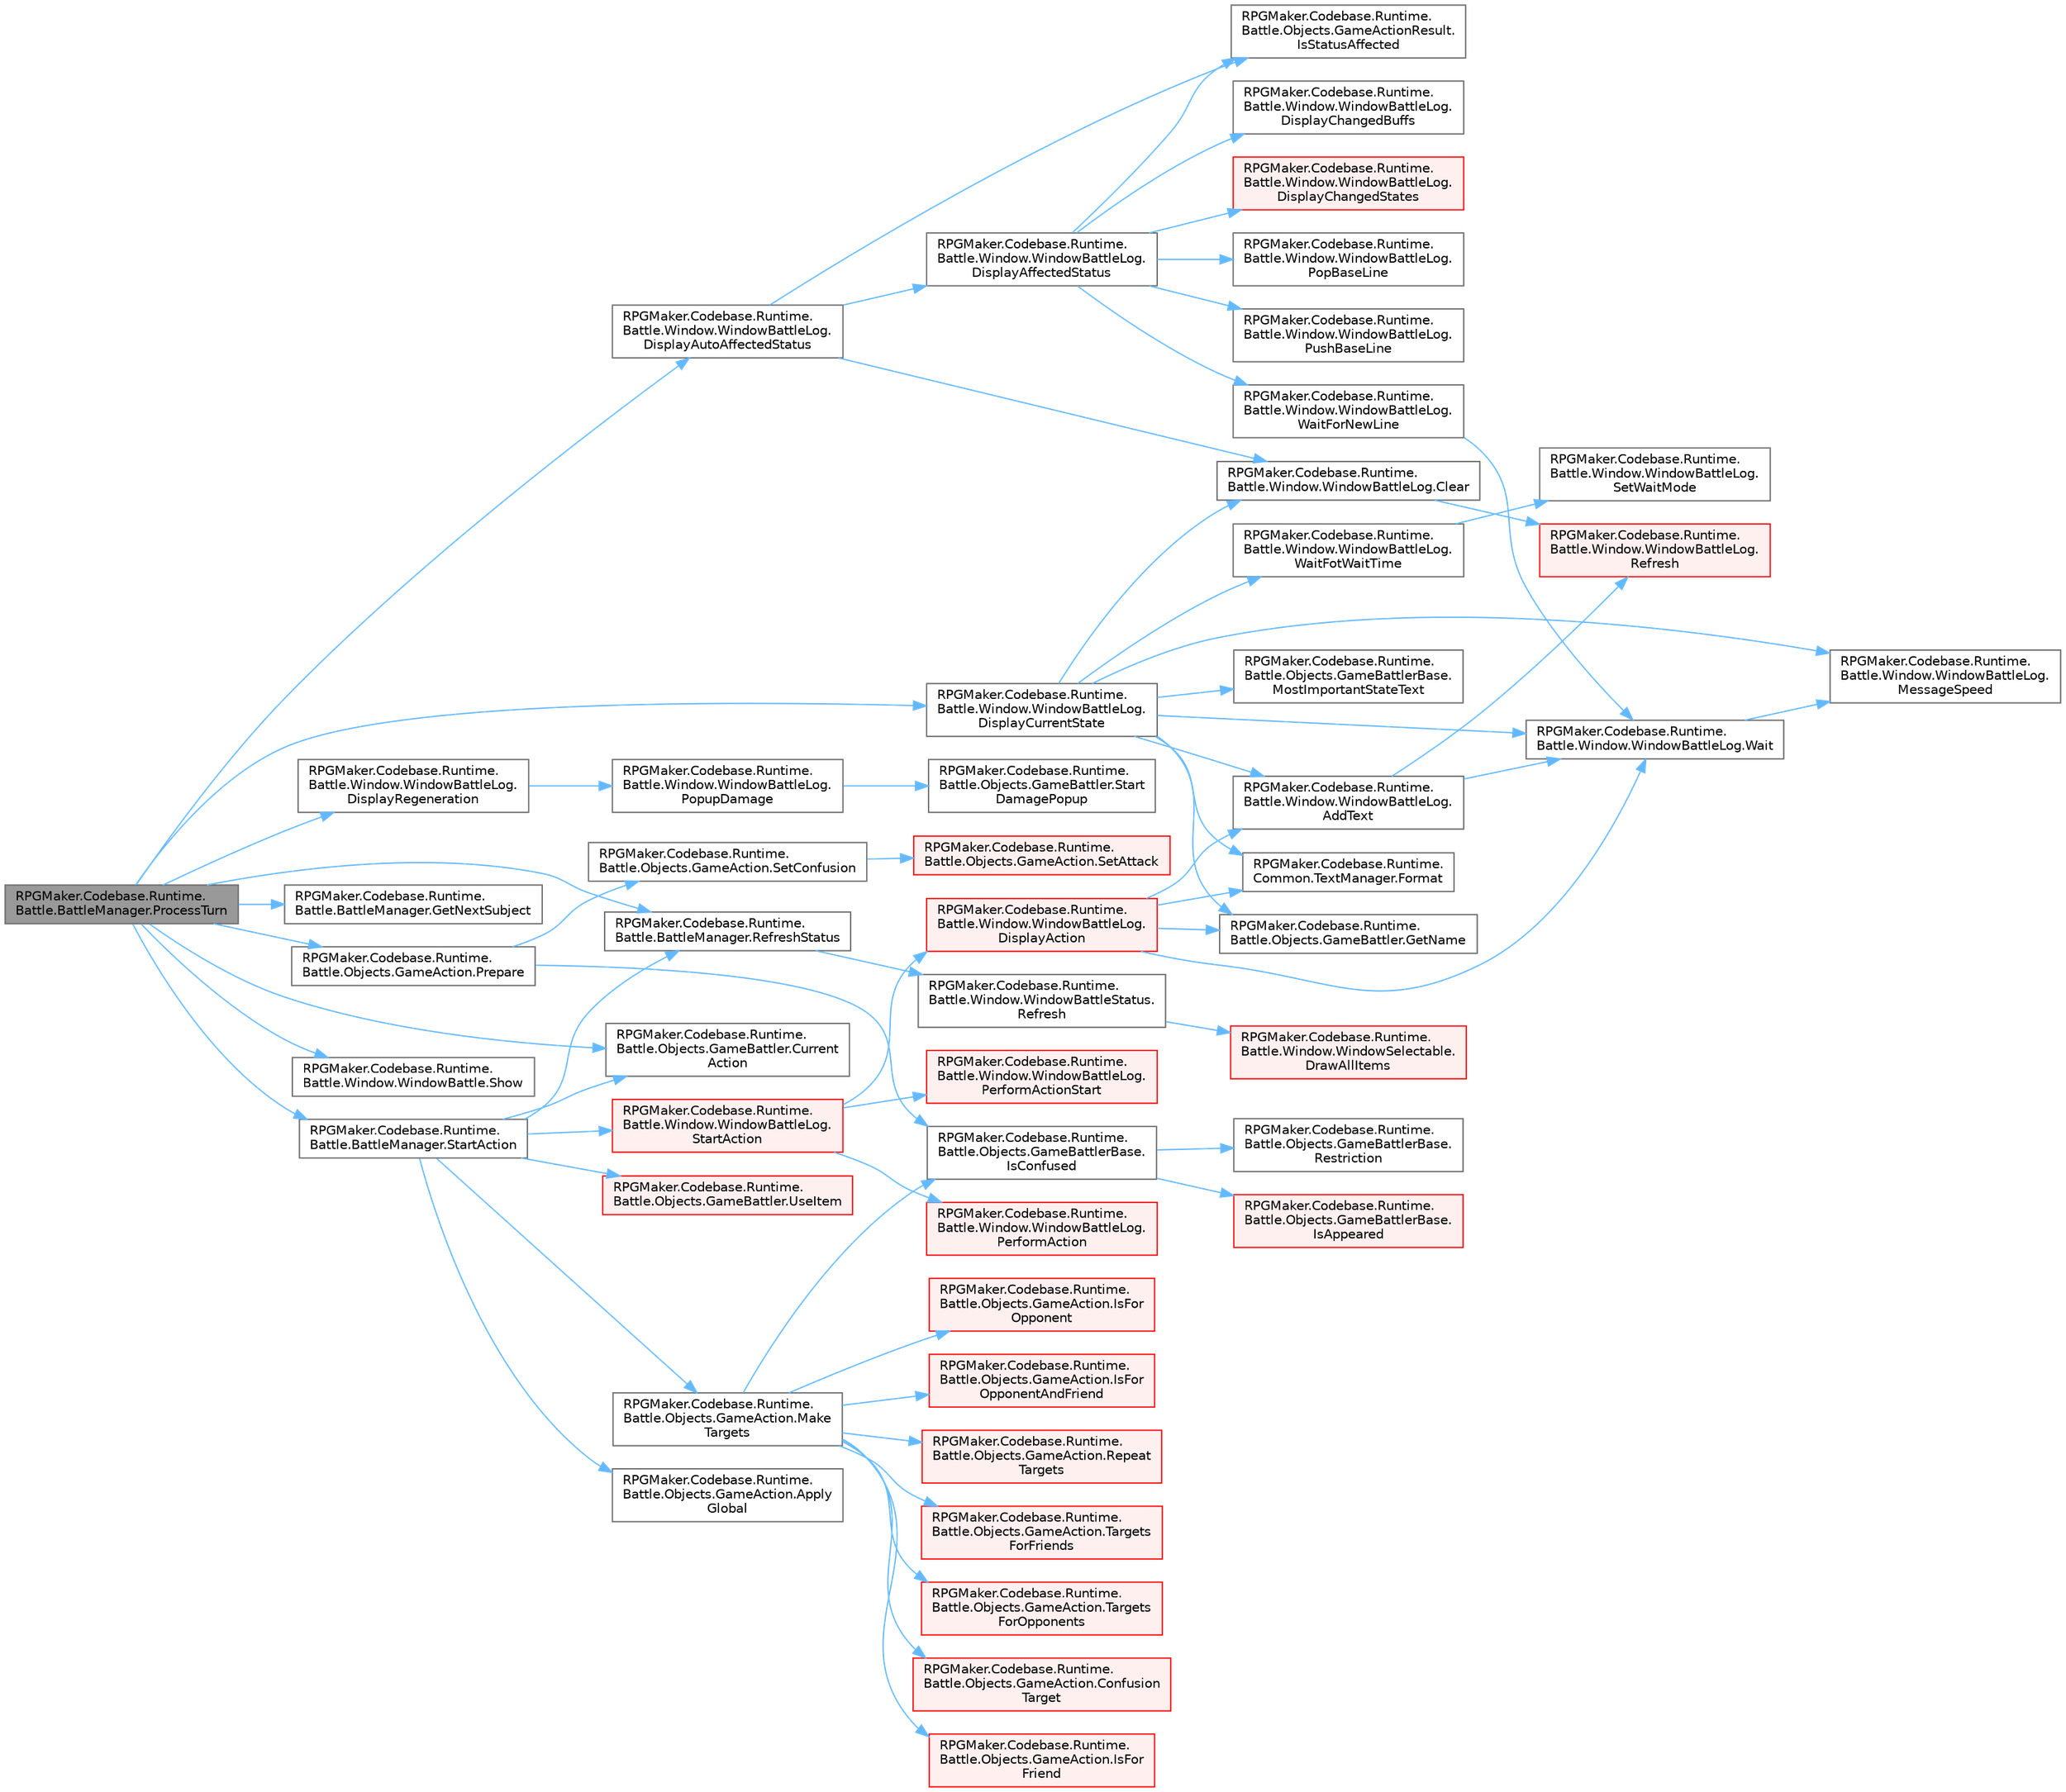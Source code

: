 digraph "RPGMaker.Codebase.Runtime.Battle.BattleManager.ProcessTurn"
{
 // LATEX_PDF_SIZE
  bgcolor="transparent";
  edge [fontname=Helvetica,fontsize=10,labelfontname=Helvetica,labelfontsize=10];
  node [fontname=Helvetica,fontsize=10,shape=box,height=0.2,width=0.4];
  rankdir="LR";
  Node1 [id="Node000001",label="RPGMaker.Codebase.Runtime.\lBattle.BattleManager.ProcessTurn",height=0.2,width=0.4,color="gray40", fillcolor="grey60", style="filled", fontcolor="black",tooltip="😁 ターン継続処理"];
  Node1 -> Node2 [id="edge1_Node000001_Node000002",color="steelblue1",style="solid",tooltip=" "];
  Node2 [id="Node000002",label="RPGMaker.Codebase.Runtime.\lBattle.Objects.GameBattler.Current\lAction",height=0.2,width=0.4,color="grey40", fillcolor="white", style="filled",URL="$d6/de6/class_r_p_g_maker_1_1_codebase_1_1_runtime_1_1_battle_1_1_objects_1_1_game_battler.html#af18e2b76c2aec8117793f76d57360440",tooltip="😁 現在のアクションを返す"];
  Node1 -> Node3 [id="edge2_Node000001_Node000003",color="steelblue1",style="solid",tooltip=" "];
  Node3 [id="Node000003",label="RPGMaker.Codebase.Runtime.\lBattle.Window.WindowBattleLog.\lDisplayAutoAffectedStatus",height=0.2,width=0.4,color="grey40", fillcolor="white", style="filled",URL="$d9/ded/class_r_p_g_maker_1_1_codebase_1_1_runtime_1_1_battle_1_1_window_1_1_window_battle_log.html#af2c27c6422b4ff4bce06ca88ee3a5ac8",tooltip="😁 自動での能力値変化を表示"];
  Node3 -> Node4 [id="edge3_Node000003_Node000004",color="steelblue1",style="solid",tooltip=" "];
  Node4 [id="Node000004",label="RPGMaker.Codebase.Runtime.\lBattle.Window.WindowBattleLog.Clear",height=0.2,width=0.4,color="grey40", fillcolor="white", style="filled",URL="$d9/ded/class_r_p_g_maker_1_1_codebase_1_1_runtime_1_1_battle_1_1_window_1_1_window_battle_log.html#a44873c176829518d085d0f4955d9d3da",tooltip="😁 表示を消去。区切り行数の記録も消去"];
  Node4 -> Node5 [id="edge4_Node000004_Node000005",color="steelblue1",style="solid",tooltip=" "];
  Node5 [id="Node000005",label="RPGMaker.Codebase.Runtime.\lBattle.Window.WindowBattleLog.\lRefresh",height=0.2,width=0.4,color="red", fillcolor="#FFF0F0", style="filled",URL="$d9/ded/class_r_p_g_maker_1_1_codebase_1_1_runtime_1_1_battle_1_1_window_1_1_window_battle_log.html#aecdd79bb0ed2b782ea57d86189e7a1fe",tooltip="😁 コンテンツの再描画"];
  Node3 -> Node7 [id="edge5_Node000003_Node000007",color="steelblue1",style="solid",tooltip=" "];
  Node7 [id="Node000007",label="RPGMaker.Codebase.Runtime.\lBattle.Window.WindowBattleLog.\lDisplayAffectedStatus",height=0.2,width=0.4,color="grey40", fillcolor="white", style="filled",URL="$d9/ded/class_r_p_g_maker_1_1_codebase_1_1_runtime_1_1_battle_1_1_window_1_1_window_battle_log.html#ac7bd22053583ffffe3dc17a808e6d3e8",tooltip="😁 能力値変化を表示"];
  Node7 -> Node8 [id="edge6_Node000007_Node000008",color="steelblue1",style="solid",tooltip=" "];
  Node8 [id="Node000008",label="RPGMaker.Codebase.Runtime.\lBattle.Window.WindowBattleLog.\lDisplayChangedBuffs",height=0.2,width=0.4,color="grey40", fillcolor="white", style="filled",URL="$d9/ded/class_r_p_g_maker_1_1_codebase_1_1_runtime_1_1_battle_1_1_window_1_1_window_battle_log.html#ac8649fe0eb9daefc3d40d8effda364d8",tooltip="😁 [強化][弱体]の変化を表示。"];
  Node7 -> Node9 [id="edge7_Node000007_Node000009",color="steelblue1",style="solid",tooltip=" "];
  Node9 [id="Node000009",label="RPGMaker.Codebase.Runtime.\lBattle.Window.WindowBattleLog.\lDisplayChangedStates",height=0.2,width=0.4,color="red", fillcolor="#FFF0F0", style="filled",URL="$d9/ded/class_r_p_g_maker_1_1_codebase_1_1_runtime_1_1_battle_1_1_window_1_1_window_battle_log.html#a40b394bbdae0bf85ca1ed7d623ae7444",tooltip="😁 ステートの変化を表示"];
  Node7 -> Node70 [id="edge8_Node000007_Node000070",color="steelblue1",style="solid",tooltip=" "];
  Node70 [id="Node000070",label="RPGMaker.Codebase.Runtime.\lBattle.Objects.GameActionResult.\lIsStatusAffected",height=0.2,width=0.4,color="grey40", fillcolor="white", style="filled",URL="$db/d27/class_r_p_g_maker_1_1_codebase_1_1_runtime_1_1_battle_1_1_objects_1_1_game_action_result.html#ae4bd5c35f84632fe262307afe34d012b",tooltip="😁 指定ステートが効果を発揮したか"];
  Node7 -> Node59 [id="edge9_Node000007_Node000059",color="steelblue1",style="solid",tooltip=" "];
  Node59 [id="Node000059",label="RPGMaker.Codebase.Runtime.\lBattle.Window.WindowBattleLog.\lPopBaseLine",height=0.2,width=0.4,color="grey40", fillcolor="white", style="filled",URL="$d9/ded/class_r_p_g_maker_1_1_codebase_1_1_runtime_1_1_battle_1_1_window_1_1_window_battle_log.html#a74898c36c20e91110e6727b111fae62e",tooltip="😁 記録した区切り行数に戻る"];
  Node7 -> Node60 [id="edge10_Node000007_Node000060",color="steelblue1",style="solid",tooltip=" "];
  Node60 [id="Node000060",label="RPGMaker.Codebase.Runtime.\lBattle.Window.WindowBattleLog.\lPushBaseLine",height=0.2,width=0.4,color="grey40", fillcolor="white", style="filled",URL="$d9/ded/class_r_p_g_maker_1_1_codebase_1_1_runtime_1_1_battle_1_1_window_1_1_window_battle_log.html#a1ce743660b1bfaca99bd8ebfa416a40b",tooltip="😁 区切り行数を記録"];
  Node7 -> Node71 [id="edge11_Node000007_Node000071",color="steelblue1",style="solid",tooltip=" "];
  Node71 [id="Node000071",label="RPGMaker.Codebase.Runtime.\lBattle.Window.WindowBattleLog.\lWaitForNewLine",height=0.2,width=0.4,color="grey40", fillcolor="white", style="filled",URL="$d9/ded/class_r_p_g_maker_1_1_codebase_1_1_runtime_1_1_battle_1_1_window_1_1_window_battle_log.html#aa94983017fd03bf8632c05cd79fc44bf",tooltip="😁 新たな行を待つ"];
  Node71 -> Node52 [id="edge12_Node000071_Node000052",color="steelblue1",style="solid",tooltip=" "];
  Node52 [id="Node000052",label="RPGMaker.Codebase.Runtime.\lBattle.Window.WindowBattleLog.Wait",height=0.2,width=0.4,color="grey40", fillcolor="white", style="filled",URL="$d9/ded/class_r_p_g_maker_1_1_codebase_1_1_runtime_1_1_battle_1_1_window_1_1_window_battle_log.html#a182476b973821574670a2c4c5fb83075",tooltip="😁 待つ"];
  Node52 -> Node53 [id="edge13_Node000052_Node000053",color="steelblue1",style="solid",tooltip=" "];
  Node53 [id="Node000053",label="RPGMaker.Codebase.Runtime.\lBattle.Window.WindowBattleLog.\lMessageSpeed",height=0.2,width=0.4,color="grey40", fillcolor="white", style="filled",URL="$d9/ded/class_r_p_g_maker_1_1_codebase_1_1_runtime_1_1_battle_1_1_window_1_1_window_battle_log.html#aa17e6d5130899b650af9edc014b7b13e",tooltip="😁 メッセージ描画速度"];
  Node3 -> Node70 [id="edge14_Node000003_Node000070",color="steelblue1",style="solid",tooltip=" "];
  Node1 -> Node72 [id="edge15_Node000001_Node000072",color="steelblue1",style="solid",tooltip=" "];
  Node72 [id="Node000072",label="RPGMaker.Codebase.Runtime.\lBattle.Window.WindowBattleLog.\lDisplayCurrentState",height=0.2,width=0.4,color="grey40", fillcolor="white", style="filled",URL="$d9/ded/class_r_p_g_maker_1_1_codebase_1_1_runtime_1_1_battle_1_1_window_1_1_window_battle_log.html#a792f3792a182a78120a1e4465bf961b4",tooltip="😁 現在のステートを表示"];
  Node72 -> Node51 [id="edge16_Node000072_Node000051",color="steelblue1",style="solid",tooltip=" "];
  Node51 [id="Node000051",label="RPGMaker.Codebase.Runtime.\lBattle.Window.WindowBattleLog.\lAddText",height=0.2,width=0.4,color="grey40", fillcolor="white", style="filled",URL="$d9/ded/class_r_p_g_maker_1_1_codebase_1_1_runtime_1_1_battle_1_1_window_1_1_window_battle_log.html#afa999dfd632e869ddfadb3d10db86dbd",tooltip="😁 行を追加"];
  Node51 -> Node5 [id="edge17_Node000051_Node000005",color="steelblue1",style="solid",tooltip=" "];
  Node51 -> Node52 [id="edge18_Node000051_Node000052",color="steelblue1",style="solid",tooltip=" "];
  Node72 -> Node4 [id="edge19_Node000072_Node000004",color="steelblue1",style="solid",tooltip=" "];
  Node72 -> Node54 [id="edge20_Node000072_Node000054",color="steelblue1",style="solid",tooltip=" "];
  Node54 [id="Node000054",label="RPGMaker.Codebase.Runtime.\lCommon.TextManager.Format",height=0.2,width=0.4,color="grey40", fillcolor="white", style="filled",URL="$d7/da4/class_r_p_g_maker_1_1_codebase_1_1_runtime_1_1_common_1_1_text_manager.html#afffb32ddc0134a0ce2dcfa5692db6596",tooltip="😁 フォーマット"];
  Node72 -> Node55 [id="edge21_Node000072_Node000055",color="steelblue1",style="solid",tooltip=" "];
  Node55 [id="Node000055",label="RPGMaker.Codebase.Runtime.\lBattle.Objects.GameBattler.GetName",height=0.2,width=0.4,color="grey40", fillcolor="white", style="filled",URL="$d6/de6/class_r_p_g_maker_1_1_codebase_1_1_runtime_1_1_battle_1_1_objects_1_1_game_battler.html#a264c5ab8a5e5c7473e63b2d5d9709ab2",tooltip="😁 [ＲＭユナイトで追加されたメソッド]"];
  Node72 -> Node53 [id="edge22_Node000072_Node000053",color="steelblue1",style="solid",tooltip=" "];
  Node72 -> Node73 [id="edge23_Node000072_Node000073",color="steelblue1",style="solid",tooltip=" "];
  Node73 [id="Node000073",label="RPGMaker.Codebase.Runtime.\lBattle.Objects.GameBattlerBase.\lMostImportantStateText",height=0.2,width=0.4,color="grey40", fillcolor="white", style="filled",URL="$d2/d70/class_r_p_g_maker_1_1_codebase_1_1_runtime_1_1_battle_1_1_objects_1_1_game_battler_base.html#a5028c27864e4096fee997e89b801c99f",tooltip="😁 現在のステートを表すメッセージ文字列を返す"];
  Node72 -> Node52 [id="edge24_Node000072_Node000052",color="steelblue1",style="solid",tooltip=" "];
  Node72 -> Node74 [id="edge25_Node000072_Node000074",color="steelblue1",style="solid",tooltip=" "];
  Node74 [id="Node000074",label="RPGMaker.Codebase.Runtime.\lBattle.Window.WindowBattleLog.\lWaitFotWaitTime",height=0.2,width=0.4,color="grey40", fillcolor="white", style="filled",URL="$d9/ded/class_r_p_g_maker_1_1_codebase_1_1_runtime_1_1_battle_1_1_window_1_1_window_battle_log.html#ad00ae820ccd3ba73a08989f24fc6070c",tooltip="😁 待ち時間完了まで待つ"];
  Node74 -> Node62 [id="edge26_Node000074_Node000062",color="steelblue1",style="solid",tooltip=" "];
  Node62 [id="Node000062",label="RPGMaker.Codebase.Runtime.\lBattle.Window.WindowBattleLog.\lSetWaitMode",height=0.2,width=0.4,color="grey40", fillcolor="white", style="filled",URL="$d9/ded/class_r_p_g_maker_1_1_codebase_1_1_runtime_1_1_battle_1_1_window_1_1_window_battle_log.html#a3e966332dcc18e7b87f0186502759af9",tooltip="😁 待機状態を設定"];
  Node1 -> Node75 [id="edge27_Node000001_Node000075",color="steelblue1",style="solid",tooltip=" "];
  Node75 [id="Node000075",label="RPGMaker.Codebase.Runtime.\lBattle.Window.WindowBattleLog.\lDisplayRegeneration",height=0.2,width=0.4,color="grey40", fillcolor="white", style="filled",URL="$d9/ded/class_r_p_g_maker_1_1_codebase_1_1_runtime_1_1_battle_1_1_window_1_1_window_battle_log.html#af37a5e303ec5a4fe8bfdcd8ffa52274a",tooltip="😁 再生を表示"];
  Node75 -> Node76 [id="edge28_Node000075_Node000076",color="steelblue1",style="solid",tooltip=" "];
  Node76 [id="Node000076",label="RPGMaker.Codebase.Runtime.\lBattle.Window.WindowBattleLog.\lPopupDamage",height=0.2,width=0.4,color="grey40", fillcolor="white", style="filled",URL="$d9/ded/class_r_p_g_maker_1_1_codebase_1_1_runtime_1_1_battle_1_1_window_1_1_window_battle_log.html#aea913e0596098fd60c6ec917f16773b1",tooltip="😁 ダメージを表示"];
  Node76 -> Node77 [id="edge29_Node000076_Node000077",color="steelblue1",style="solid",tooltip=" "];
  Node77 [id="Node000077",label="RPGMaker.Codebase.Runtime.\lBattle.Objects.GameBattler.Start\lDamagePopup",height=0.2,width=0.4,color="grey40", fillcolor="white", style="filled",URL="$d6/de6/class_r_p_g_maker_1_1_codebase_1_1_runtime_1_1_battle_1_1_objects_1_1_game_battler.html#abfd67aefcbde6fee9ad8f2c647d4fd6f",tooltip="😁 ダメージポップアップ開始"];
  Node1 -> Node78 [id="edge30_Node000001_Node000078",color="steelblue1",style="solid",tooltip=" "];
  Node78 [id="Node000078",label="RPGMaker.Codebase.Runtime.\lBattle.BattleManager.GetNextSubject",height=0.2,width=0.4,color="grey40", fillcolor="white", style="filled",URL="$d3/d0c/class_r_p_g_maker_1_1_codebase_1_1_runtime_1_1_battle_1_1_battle_manager.html#a9dbac10ffaa45f61502049fc164370fa",tooltip="😁 次の対象バトラーを返す"];
  Node1 -> Node79 [id="edge31_Node000001_Node000079",color="steelblue1",style="solid",tooltip=" "];
  Node79 [id="Node000079",label="RPGMaker.Codebase.Runtime.\lBattle.Objects.GameAction.Prepare",height=0.2,width=0.4,color="grey40", fillcolor="white", style="filled",URL="$db/d00/class_r_p_g_maker_1_1_codebase_1_1_runtime_1_1_battle_1_1_objects_1_1_game_action.html#a0943b49c8a1804441030023d989a7f9f",tooltip="😁 準備(標準では[混乱]の設定しかしていない)"];
  Node79 -> Node80 [id="edge32_Node000079_Node000080",color="steelblue1",style="solid",tooltip=" "];
  Node80 [id="Node000080",label="RPGMaker.Codebase.Runtime.\lBattle.Objects.GameBattlerBase.\lIsConfused",height=0.2,width=0.4,color="grey40", fillcolor="white", style="filled",URL="$d2/d70/class_r_p_g_maker_1_1_codebase_1_1_runtime_1_1_battle_1_1_objects_1_1_game_battler_base.html#abce10f266e02b833ddaab2af51d6f1ef",tooltip="😁 混乱しているか"];
  Node80 -> Node65 [id="edge33_Node000080_Node000065",color="steelblue1",style="solid",tooltip=" "];
  Node65 [id="Node000065",label="RPGMaker.Codebase.Runtime.\lBattle.Objects.GameBattlerBase.\lIsAppeared",height=0.2,width=0.4,color="red", fillcolor="#FFF0F0", style="filled",URL="$d2/d70/class_r_p_g_maker_1_1_codebase_1_1_runtime_1_1_battle_1_1_objects_1_1_game_battler_base.html#acd49841382f83d27e5380c894ae98c07",tooltip="😁 現れているか"];
  Node80 -> Node81 [id="edge34_Node000080_Node000081",color="steelblue1",style="solid",tooltip=" "];
  Node81 [id="Node000081",label="RPGMaker.Codebase.Runtime.\lBattle.Objects.GameBattlerBase.\lRestriction",height=0.2,width=0.4,color="grey40", fillcolor="white", style="filled",URL="$d2/d70/class_r_p_g_maker_1_1_codebase_1_1_runtime_1_1_battle_1_1_objects_1_1_game_battler_base.html#aab0fbbc7b5e585c7b86cc5388bf8bc54",tooltip="😁 行動制約の状態を示す値を返す"];
  Node79 -> Node82 [id="edge35_Node000079_Node000082",color="steelblue1",style="solid",tooltip=" "];
  Node82 [id="Node000082",label="RPGMaker.Codebase.Runtime.\lBattle.Objects.GameAction.SetConfusion",height=0.2,width=0.4,color="grey40", fillcolor="white", style="filled",URL="$db/d00/class_r_p_g_maker_1_1_codebase_1_1_runtime_1_1_battle_1_1_objects_1_1_game_action.html#acce65c0f9c793dfbd4cc3579a9cc0dad",tooltip="😁 行動に[混乱]を設定"];
  Node82 -> Node83 [id="edge36_Node000082_Node000083",color="steelblue1",style="solid",tooltip=" "];
  Node83 [id="Node000083",label="RPGMaker.Codebase.Runtime.\lBattle.Objects.GameAction.SetAttack",height=0.2,width=0.4,color="red", fillcolor="#FFF0F0", style="filled",URL="$db/d00/class_r_p_g_maker_1_1_codebase_1_1_runtime_1_1_battle_1_1_objects_1_1_game_action.html#a862414b9994983264d646f3b1b276c10",tooltip="😁 行動に[攻撃]を設定"];
  Node1 -> Node85 [id="edge37_Node000001_Node000085",color="steelblue1",style="solid",tooltip=" "];
  Node85 [id="Node000085",label="RPGMaker.Codebase.Runtime.\lBattle.BattleManager.RefreshStatus",height=0.2,width=0.4,color="grey40", fillcolor="white", style="filled",URL="$d3/d0c/class_r_p_g_maker_1_1_codebase_1_1_runtime_1_1_battle_1_1_battle_manager.html#ad0dff6c2ad6eb6e249955d2072e18369",tooltip="😁 [ステータス]表示を再描画"];
  Node85 -> Node86 [id="edge38_Node000085_Node000086",color="steelblue1",style="solid",tooltip=" "];
  Node86 [id="Node000086",label="RPGMaker.Codebase.Runtime.\lBattle.Window.WindowBattleStatus.\lRefresh",height=0.2,width=0.4,color="grey40", fillcolor="white", style="filled",URL="$d6/daf/class_r_p_g_maker_1_1_codebase_1_1_runtime_1_1_battle_1_1_window_1_1_window_battle_status.html#a70439cbca6aece19389538107a49150a",tooltip="😁 コンテンツの再描画"];
  Node86 -> Node87 [id="edge39_Node000086_Node000087",color="steelblue1",style="solid",tooltip=" "];
  Node87 [id="Node000087",label="RPGMaker.Codebase.Runtime.\lBattle.Window.WindowSelectable.\lDrawAllItems",height=0.2,width=0.4,color="red", fillcolor="#FFF0F0", style="filled",URL="$dd/d48/class_r_p_g_maker_1_1_codebase_1_1_runtime_1_1_battle_1_1_window_1_1_window_selectable.html#aa9835f3f31b359f6278457f316831655",tooltip="😁 全項目を描画"];
  Node1 -> Node91 [id="edge40_Node000001_Node000091",color="steelblue1",style="solid",tooltip=" "];
  Node91 [id="Node000091",label="RPGMaker.Codebase.Runtime.\lBattle.Window.WindowBattle.Show",height=0.2,width=0.4,color="grey40", fillcolor="white", style="filled",URL="$d1/d3a/class_r_p_g_maker_1_1_codebase_1_1_runtime_1_1_battle_1_1_window_1_1_window_battle.html#af8237f0ea253d09740d656139a583f0e",tooltip="😁 ウィンドウを表示"];
  Node1 -> Node92 [id="edge41_Node000001_Node000092",color="steelblue1",style="solid",tooltip=" "];
  Node92 [id="Node000092",label="RPGMaker.Codebase.Runtime.\lBattle.BattleManager.StartAction",height=0.2,width=0.4,color="grey40", fillcolor="white", style="filled",URL="$d3/d0c/class_r_p_g_maker_1_1_codebase_1_1_runtime_1_1_battle_1_1_battle_manager.html#abc5245ecc7cc228c39cc09d68856240d",tooltip="😁 アクション開始"];
  Node92 -> Node93 [id="edge42_Node000092_Node000093",color="steelblue1",style="solid",tooltip=" "];
  Node93 [id="Node000093",label="RPGMaker.Codebase.Runtime.\lBattle.Objects.GameAction.Apply\lGlobal",height=0.2,width=0.4,color="grey40", fillcolor="white", style="filled",URL="$db/d00/class_r_p_g_maker_1_1_codebase_1_1_runtime_1_1_battle_1_1_objects_1_1_game_action.html#a87b3d201d9dcad1d43a3d62231189432",tooltip="😁 [使用効果]に含まれる[コモンイベント]を抽出して $GameTemp(Game_Temp) に保持"];
  Node92 -> Node2 [id="edge43_Node000092_Node000002",color="steelblue1",style="solid",tooltip=" "];
  Node92 -> Node94 [id="edge44_Node000092_Node000094",color="steelblue1",style="solid",tooltip=" "];
  Node94 [id="Node000094",label="RPGMaker.Codebase.Runtime.\lBattle.Objects.GameAction.Make\lTargets",height=0.2,width=0.4,color="grey40", fillcolor="white", style="filled",URL="$db/d00/class_r_p_g_maker_1_1_codebase_1_1_runtime_1_1_battle_1_1_objects_1_1_game_action.html#a5a109d0fddf38884a1cdeb5833709e80",tooltip="😁 対象となり得るバトラーを配列で返す 使用者への影響については、対象とは別で処理されるべきもののため、ここでは含めない"];
  Node94 -> Node95 [id="edge45_Node000094_Node000095",color="steelblue1",style="solid",tooltip=" "];
  Node95 [id="Node000095",label="RPGMaker.Codebase.Runtime.\lBattle.Objects.GameAction.Confusion\lTarget",height=0.2,width=0.4,color="red", fillcolor="#FFF0F0", style="filled",URL="$db/d00/class_r_p_g_maker_1_1_codebase_1_1_runtime_1_1_battle_1_1_objects_1_1_game_action.html#ab0f8a305520f9cc46c49d288e0c50b73",tooltip="😁 混乱している場合の、対象バトラーを選んで返す"];
  Node94 -> Node80 [id="edge46_Node000094_Node000080",color="steelblue1",style="solid",tooltip=" "];
  Node94 -> Node108 [id="edge47_Node000094_Node000108",color="steelblue1",style="solid",tooltip=" "];
  Node108 [id="Node000108",label="RPGMaker.Codebase.Runtime.\lBattle.Objects.GameAction.IsFor\lFriend",height=0.2,width=0.4,color="red", fillcolor="#FFF0F0", style="filled",URL="$db/d00/class_r_p_g_maker_1_1_codebase_1_1_runtime_1_1_battle_1_1_objects_1_1_game_action.html#a8c2536813b65b5dd02a2ff4a9c8ed984",tooltip="😁 [範囲]が味方(自身も含む)か"];
  Node94 -> Node110 [id="edge48_Node000094_Node000110",color="steelblue1",style="solid",tooltip=" "];
  Node110 [id="Node000110",label="RPGMaker.Codebase.Runtime.\lBattle.Objects.GameAction.IsFor\lOpponent",height=0.2,width=0.4,color="red", fillcolor="#FFF0F0", style="filled",URL="$db/d00/class_r_p_g_maker_1_1_codebase_1_1_runtime_1_1_battle_1_1_objects_1_1_game_action.html#aaacecb08bba8c1ebd2f8392d89c43709",tooltip="😁 [範囲]が敵単体(複数回も含む)か"];
  Node94 -> Node111 [id="edge49_Node000094_Node000111",color="steelblue1",style="solid",tooltip=" "];
  Node111 [id="Node000111",label="RPGMaker.Codebase.Runtime.\lBattle.Objects.GameAction.IsFor\lOpponentAndFriend",height=0.2,width=0.4,color="red", fillcolor="#FFF0F0", style="filled",URL="$db/d00/class_r_p_g_maker_1_1_codebase_1_1_runtime_1_1_battle_1_1_objects_1_1_game_action.html#a5a058254cda61af1a1eaa6fe85af1cba",tooltip="😁 [範囲]が敵味方全体か"];
  Node94 -> Node112 [id="edge50_Node000094_Node000112",color="steelblue1",style="solid",tooltip=" "];
  Node112 [id="Node000112",label="RPGMaker.Codebase.Runtime.\lBattle.Objects.GameAction.Repeat\lTargets",height=0.2,width=0.4,color="red", fillcolor="#FFF0F0", style="filled",URL="$db/d00/class_r_p_g_maker_1_1_codebase_1_1_runtime_1_1_battle_1_1_objects_1_1_game_action.html#a8c599d532f89003952a7f371b5203575",tooltip="😁 繰り返し行動の対象を配列で返す"];
  Node94 -> Node121 [id="edge51_Node000094_Node000121",color="steelblue1",style="solid",tooltip=" "];
  Node121 [id="Node000121",label="RPGMaker.Codebase.Runtime.\lBattle.Objects.GameAction.Targets\lForFriends",height=0.2,width=0.4,color="red", fillcolor="#FFF0F0", style="filled",URL="$db/d00/class_r_p_g_maker_1_1_codebase_1_1_runtime_1_1_battle_1_1_objects_1_1_game_action.html#a933c2b982d92c47a7123b294d7b869c2",tooltip="😁 味方側のバトラーの配列を返す"];
  Node94 -> Node124 [id="edge52_Node000094_Node000124",color="steelblue1",style="solid",tooltip=" "];
  Node124 [id="Node000124",label="RPGMaker.Codebase.Runtime.\lBattle.Objects.GameAction.Targets\lForOpponents",height=0.2,width=0.4,color="red", fillcolor="#FFF0F0", style="filled",URL="$db/d00/class_r_p_g_maker_1_1_codebase_1_1_runtime_1_1_battle_1_1_objects_1_1_game_action.html#a34da66457607160643061b0e9f73f8a2",tooltip="😁 敵側のバトラーの配列を返す"];
  Node92 -> Node85 [id="edge53_Node000092_Node000085",color="steelblue1",style="solid",tooltip=" "];
  Node92 -> Node127 [id="edge54_Node000092_Node000127",color="steelblue1",style="solid",tooltip=" "];
  Node127 [id="Node000127",label="RPGMaker.Codebase.Runtime.\lBattle.Window.WindowBattleLog.\lStartAction",height=0.2,width=0.4,color="red", fillcolor="#FFF0F0", style="filled",URL="$d9/ded/class_r_p_g_maker_1_1_codebase_1_1_runtime_1_1_battle_1_1_window_1_1_window_battle_log.html#ae73efc13c80e664d1f3e78f0402fdc26",tooltip="😁 行動の開始"];
  Node127 -> Node128 [id="edge55_Node000127_Node000128",color="steelblue1",style="solid",tooltip=" "];
  Node128 [id="Node000128",label="RPGMaker.Codebase.Runtime.\lBattle.Window.WindowBattleLog.\lDisplayAction",height=0.2,width=0.4,color="red", fillcolor="#FFF0F0", style="filled",URL="$d9/ded/class_r_p_g_maker_1_1_codebase_1_1_runtime_1_1_battle_1_1_window_1_1_window_battle_log.html#a10bf343b39b1e421716106cf289ef0d7",tooltip="😁 指定された行動( [スキル][アイテム]の使用 )を表示"];
  Node128 -> Node51 [id="edge56_Node000128_Node000051",color="steelblue1",style="solid",tooltip=" "];
  Node128 -> Node54 [id="edge57_Node000128_Node000054",color="steelblue1",style="solid",tooltip=" "];
  Node128 -> Node55 [id="edge58_Node000128_Node000055",color="steelblue1",style="solid",tooltip=" "];
  Node128 -> Node52 [id="edge59_Node000128_Node000052",color="steelblue1",style="solid",tooltip=" "];
  Node127 -> Node130 [id="edge60_Node000127_Node000130",color="steelblue1",style="solid",tooltip=" "];
  Node130 [id="Node000130",label="RPGMaker.Codebase.Runtime.\lBattle.Window.WindowBattleLog.\lPerformAction",height=0.2,width=0.4,color="red", fillcolor="#FFF0F0", style="filled",URL="$d9/ded/class_r_p_g_maker_1_1_codebase_1_1_runtime_1_1_battle_1_1_window_1_1_window_battle_log.html#a34caad4c780db3168a0ec031f75fa20f",tooltip="😁 行動を適用"];
  Node127 -> Node132 [id="edge61_Node000127_Node000132",color="steelblue1",style="solid",tooltip=" "];
  Node132 [id="Node000132",label="RPGMaker.Codebase.Runtime.\lBattle.Window.WindowBattleLog.\lPerformActionStart",height=0.2,width=0.4,color="red", fillcolor="#FFF0F0", style="filled",URL="$d9/ded/class_r_p_g_maker_1_1_codebase_1_1_runtime_1_1_battle_1_1_window_1_1_window_battle_log.html#a535095da44cac6e95531050009532281",tooltip="😁 行動の開始を適用"];
  Node92 -> Node143 [id="edge62_Node000092_Node000143",color="steelblue1",style="solid",tooltip=" "];
  Node143 [id="Node000143",label="RPGMaker.Codebase.Runtime.\lBattle.Objects.GameBattler.UseItem",height=0.2,width=0.4,color="red", fillcolor="#FFF0F0", style="filled",URL="$d6/de6/class_r_p_g_maker_1_1_codebase_1_1_runtime_1_1_battle_1_1_objects_1_1_game_battler.html#a74c066df2fac0b11f4d1afcfd5b2c742",tooltip="😁 指定アイテムを使用"];
}

